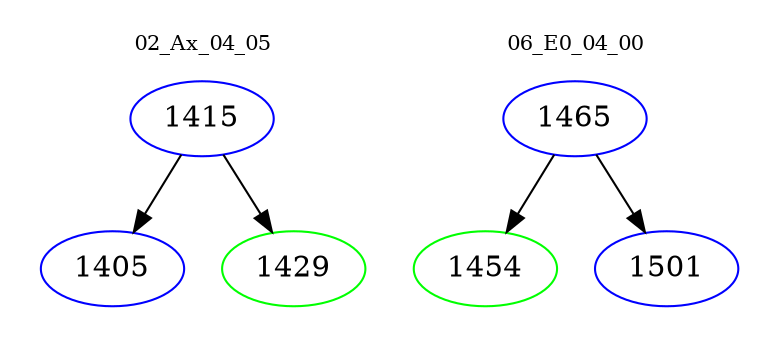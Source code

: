 digraph{
subgraph cluster_0 {
color = white
label = "02_Ax_04_05";
fontsize=10;
T0_1415 [label="1415", color="blue"]
T0_1415 -> T0_1405 [color="black"]
T0_1405 [label="1405", color="blue"]
T0_1415 -> T0_1429 [color="black"]
T0_1429 [label="1429", color="green"]
}
subgraph cluster_1 {
color = white
label = "06_E0_04_00";
fontsize=10;
T1_1465 [label="1465", color="blue"]
T1_1465 -> T1_1454 [color="black"]
T1_1454 [label="1454", color="green"]
T1_1465 -> T1_1501 [color="black"]
T1_1501 [label="1501", color="blue"]
}
}
